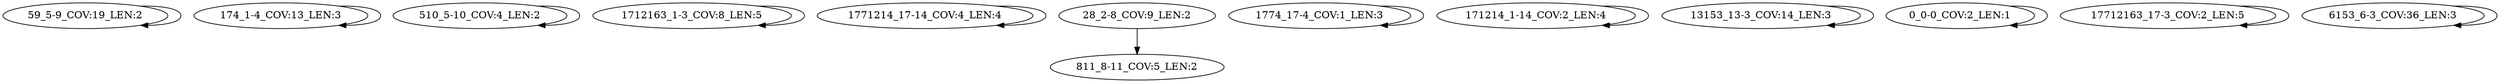 digraph G {
    "59_5-9_COV:19_LEN:2" -> "59_5-9_COV:19_LEN:2";
    "174_1-4_COV:13_LEN:3" -> "174_1-4_COV:13_LEN:3";
    "510_5-10_COV:4_LEN:2" -> "510_5-10_COV:4_LEN:2";
    "1712163_1-3_COV:8_LEN:5" -> "1712163_1-3_COV:8_LEN:5";
    "1771214_17-14_COV:4_LEN:4" -> "1771214_17-14_COV:4_LEN:4";
    "28_2-8_COV:9_LEN:2" -> "811_8-11_COV:5_LEN:2";
    "1774_17-4_COV:1_LEN:3" -> "1774_17-4_COV:1_LEN:3";
    "171214_1-14_COV:2_LEN:4" -> "171214_1-14_COV:2_LEN:4";
    "13153_13-3_COV:14_LEN:3" -> "13153_13-3_COV:14_LEN:3";
    "0_0-0_COV:2_LEN:1" -> "0_0-0_COV:2_LEN:1";
    "17712163_17-3_COV:2_LEN:5" -> "17712163_17-3_COV:2_LEN:5";
    "6153_6-3_COV:36_LEN:3" -> "6153_6-3_COV:36_LEN:3";
}
